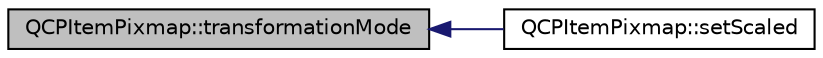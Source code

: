 digraph "QCPItemPixmap::transformationMode"
{
  edge [fontname="Helvetica",fontsize="10",labelfontname="Helvetica",labelfontsize="10"];
  node [fontname="Helvetica",fontsize="10",shape=record];
  rankdir="LR";
  Node97 [label="QCPItemPixmap::transformationMode",height=0.2,width=0.4,color="black", fillcolor="grey75", style="filled", fontcolor="black"];
  Node97 -> Node98 [dir="back",color="midnightblue",fontsize="10",style="solid",fontname="Helvetica"];
  Node98 [label="QCPItemPixmap::setScaled",height=0.2,width=0.4,color="black", fillcolor="white", style="filled",URL="$class_q_c_p_item_pixmap.html#ab4d44529a1c6c8d37d0ea7560e042777"];
}
